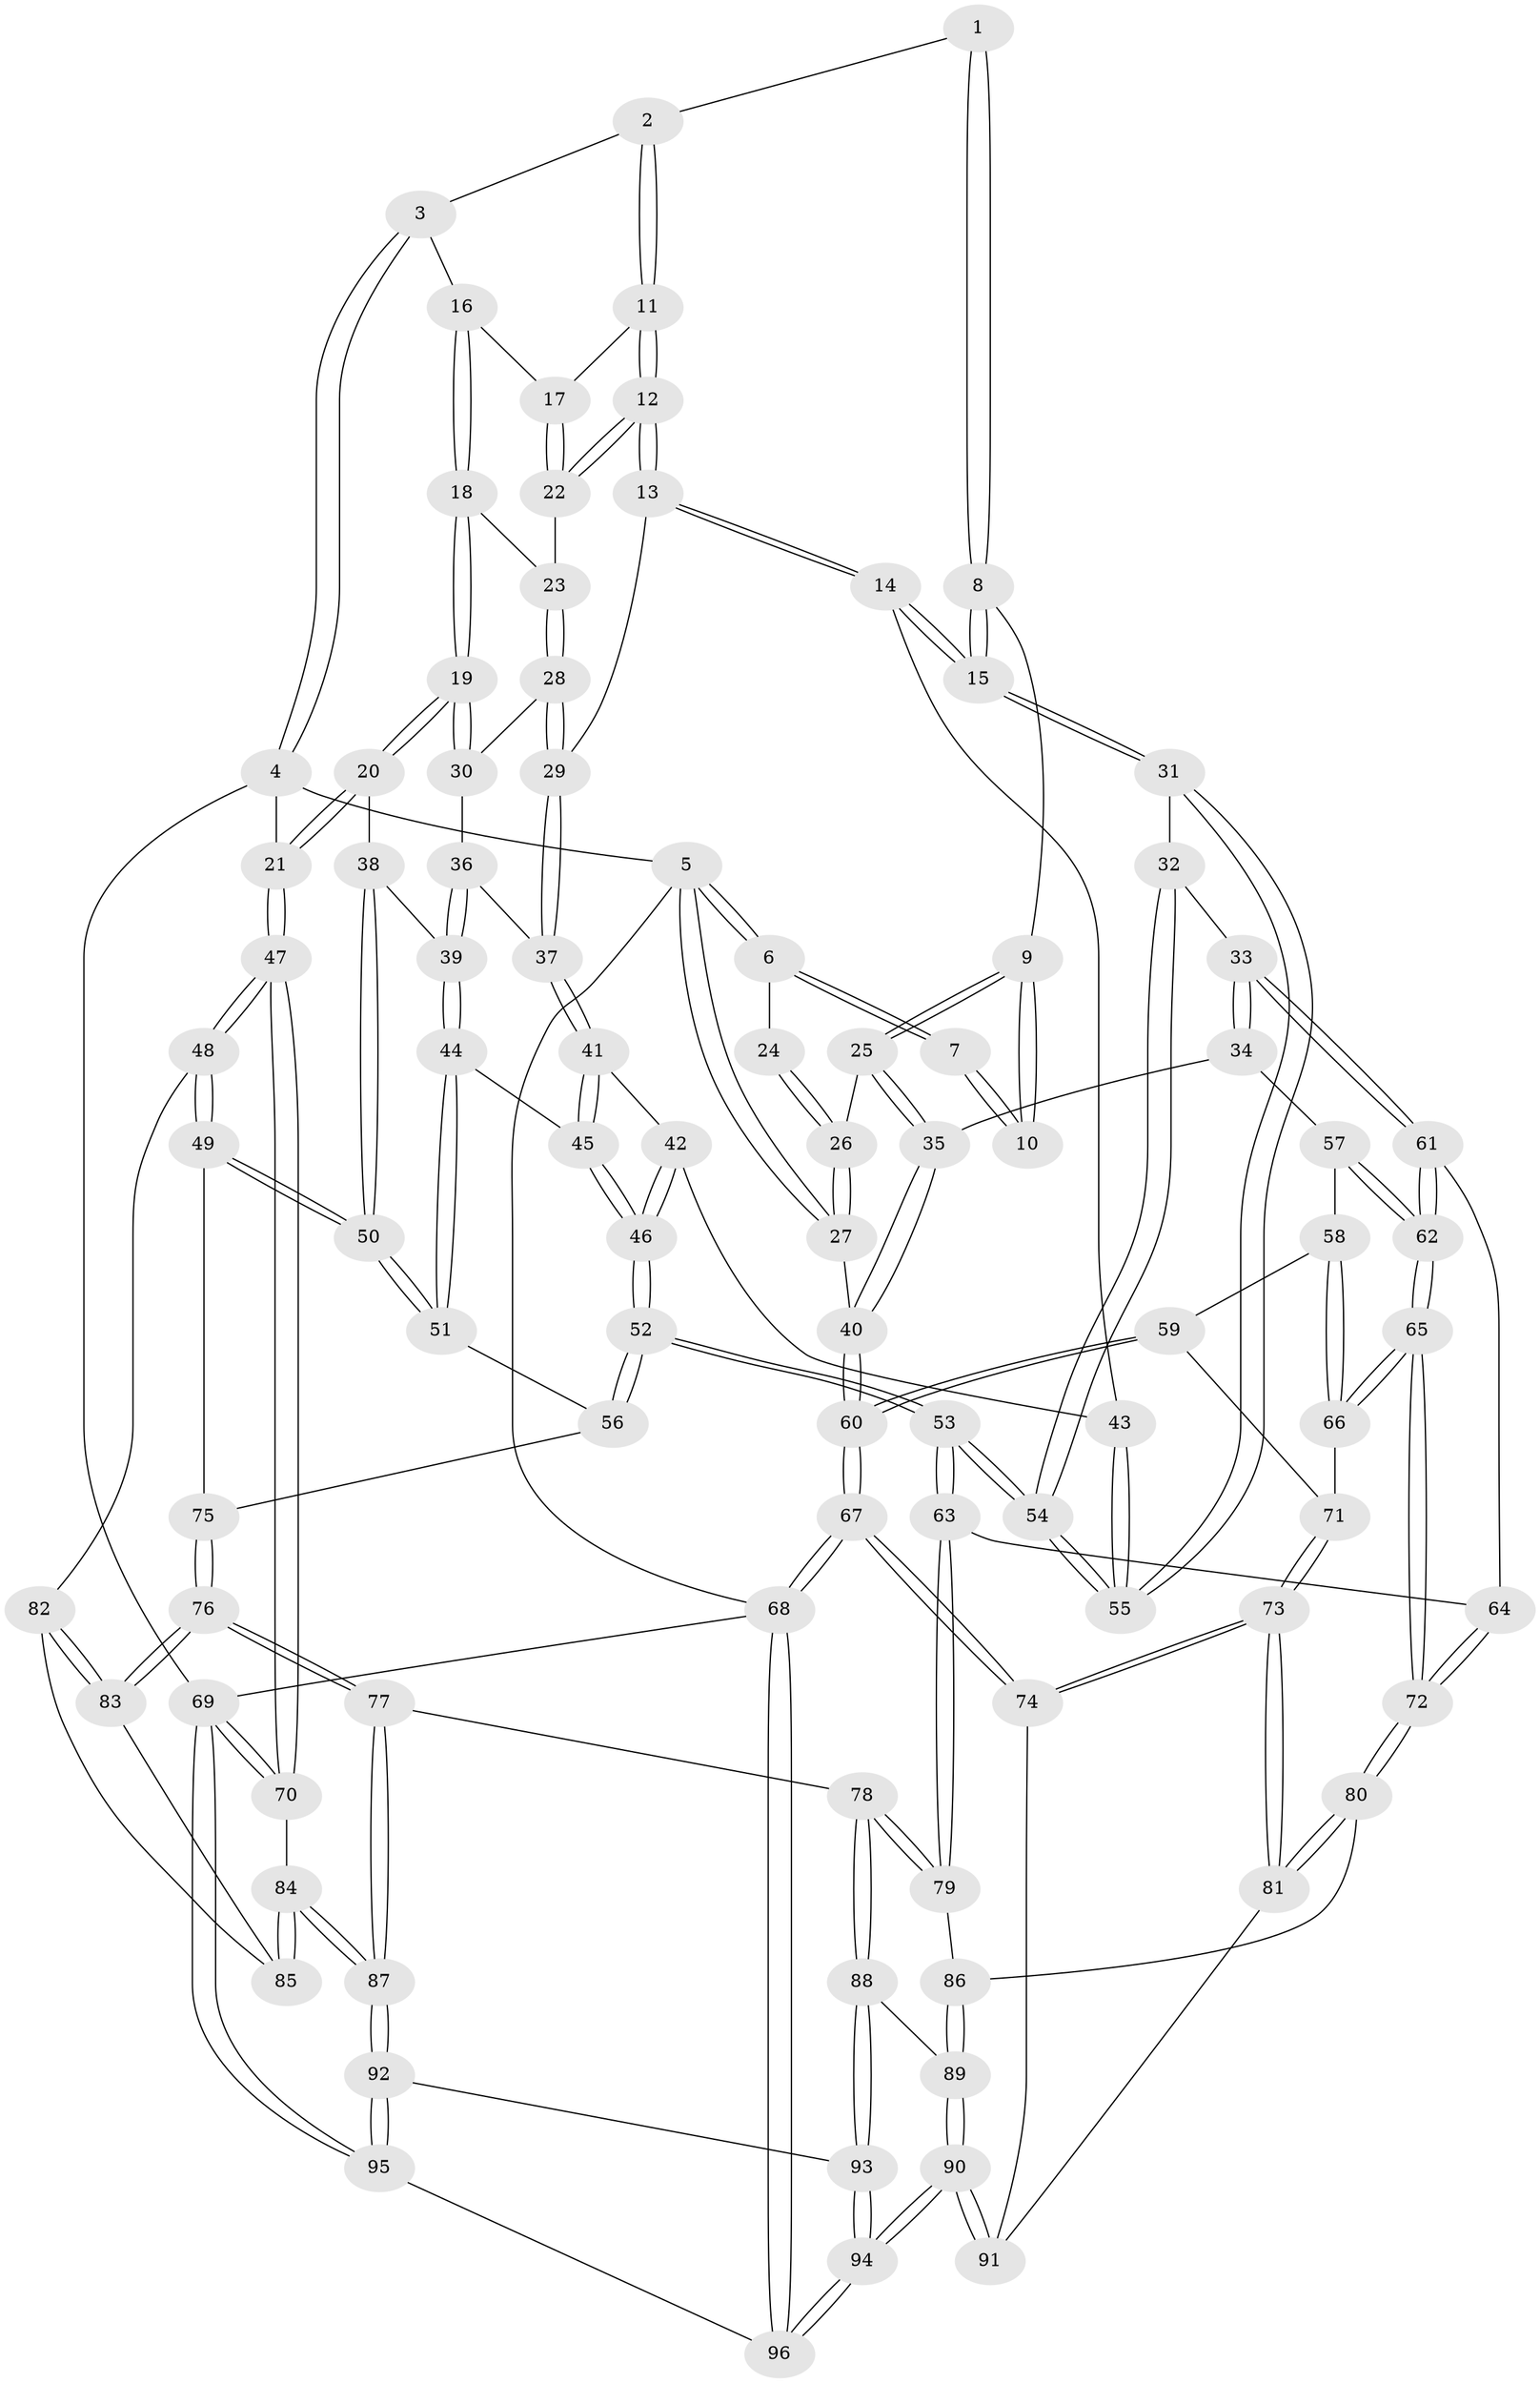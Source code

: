 // coarse degree distribution, {3: 0.1864406779661017, 4: 0.4576271186440678, 6: 0.06779661016949153, 5: 0.288135593220339}
// Generated by graph-tools (version 1.1) at 2025/24/03/03/25 07:24:34]
// undirected, 96 vertices, 237 edges
graph export_dot {
graph [start="1"]
  node [color=gray90,style=filled];
  1 [pos="+0.5120106587002002+0"];
  2 [pos="+0.5292814760807502+0"];
  3 [pos="+0.7774399407033005+0"];
  4 [pos="+1+0"];
  5 [pos="+0+0"];
  6 [pos="+0+0"];
  7 [pos="+0.15812176146742243+0"];
  8 [pos="+0.36238791955976435+0.15686839975053896"];
  9 [pos="+0.21249540739498185+0.06831712161936962"];
  10 [pos="+0.20318977872518781+0.05510494142478054"];
  11 [pos="+0.5683091399859521+0"];
  12 [pos="+0.5778073873430432+0.15600433447454956"];
  13 [pos="+0.5380155405502978+0.24153124621709288"];
  14 [pos="+0.4547757807513063+0.2864028967343813"];
  15 [pos="+0.42073737700447283+0.2961444071470344"];
  16 [pos="+0.7978082934301246+0.014816490678635452"];
  17 [pos="+0.7220730497760078+0.08798271036034311"];
  18 [pos="+0.8749117933313145+0.12082036686588477"];
  19 [pos="+1+0.17857306293580297"];
  20 [pos="+1+0.18030417732527712"];
  21 [pos="+1+0.13196661534575743"];
  22 [pos="+0.7092425706424569+0.12269294991842918"];
  23 [pos="+0.7630076615891602+0.18500978340529067"];
  24 [pos="+0.08442677956946336+0.11400449973857157"];
  25 [pos="+0.14777333133915907+0.27703846323539805"];
  26 [pos="+0.04612518394936372+0.15366884069348982"];
  27 [pos="+0+0.16035384873863287"];
  28 [pos="+0.7557744991771584+0.2198109396639036"];
  29 [pos="+0.7049853917156014+0.29063346439357945"];
  30 [pos="+0.881363157022942+0.259785829361281"];
  31 [pos="+0.40464592928117543+0.31909216044257915"];
  32 [pos="+0.3992604859582058+0.3260329066155695"];
  33 [pos="+0.37346132196736653+0.3516491454717197"];
  34 [pos="+0.25090695903797666+0.3595512308394654"];
  35 [pos="+0.15249574431832652+0.2969750209407937"];
  36 [pos="+0.8419210881470908+0.3135983735742316"];
  37 [pos="+0.7298311703467213+0.3309770335350215"];
  38 [pos="+0.9364320345246777+0.38639612184714217"];
  39 [pos="+0.8858495089376079+0.3977548362002967"];
  40 [pos="+0+0.3907586442000572"];
  41 [pos="+0.7302623127846957+0.3430254602281439"];
  42 [pos="+0.7221893318727928+0.3701204003977459"];
  43 [pos="+0.6396525276358478+0.4305925809109101"];
  44 [pos="+0.8633626802155213+0.4230018596094127"];
  45 [pos="+0.8559891435011711+0.4243259681969348"];
  46 [pos="+0.7622551007928142+0.5001576445112387"];
  47 [pos="+1+0.6341971522158436"];
  48 [pos="+1+0.6102033734311012"];
  49 [pos="+1+0.6018257405012198"];
  50 [pos="+1+0.5816069320660249"];
  51 [pos="+0.8889896135831861+0.4802014964943688"];
  52 [pos="+0.7416371719613702+0.5820319707380417"];
  53 [pos="+0.660370096066629+0.6337791039748181"];
  54 [pos="+0.6405733212943492+0.5679309199914275"];
  55 [pos="+0.6351287331770309+0.49415716857845277"];
  56 [pos="+0.7761351119066796+0.5831373294402987"];
  57 [pos="+0.17839852505818526+0.45709472735591516"];
  58 [pos="+0.13537751229858475+0.49549933577658356"];
  59 [pos="+0.054050138673772015+0.5347651958977707"];
  60 [pos="+0+0.5094883468449262"];
  61 [pos="+0.38235513488199335+0.4356028207476037"];
  62 [pos="+0.30795507828923724+0.6541728913672258"];
  63 [pos="+0.657478785062167+0.6386489346454167"];
  64 [pos="+0.5178230968649273+0.5842613490158965"];
  65 [pos="+0.303841859963923+0.6765838654594051"];
  66 [pos="+0.27190315629109324+0.6608809850120085"];
  67 [pos="+0+1"];
  68 [pos="+0+1"];
  69 [pos="+1+1"];
  70 [pos="+1+0.7118583452405329"];
  71 [pos="+0.11405632396304999+0.6224523256899543"];
  72 [pos="+0.31289858392865205+0.7037868209400538"];
  73 [pos="+0.06369205686099932+0.8727780559602637"];
  74 [pos="+0.038230611655583946+0.895458192597039"];
  75 [pos="+0.920583383873872+0.6154024803081993"];
  76 [pos="+0.8055665407080104+0.8018771277231668"];
  77 [pos="+0.7858484189836626+0.8130945079344242"];
  78 [pos="+0.7009892264040958+0.7833169156141898"];
  79 [pos="+0.6549953118745984+0.6754025053928285"];
  80 [pos="+0.3142026936725615+0.719367920574935"];
  81 [pos="+0.2865513283873767+0.7518098071025286"];
  82 [pos="+0.9622875659218242+0.7100748919162955"];
  83 [pos="+0.8514907623894061+0.7901371412208221"];
  84 [pos="+0.9895681243211899+0.8218588741684164"];
  85 [pos="+0.9315301701544584+0.8015392078577565"];
  86 [pos="+0.42196920069497174+0.7659405635488143"];
  87 [pos="+0.8778237766309159+0.9545538400490526"];
  88 [pos="+0.6964674755198293+0.7904977144048566"];
  89 [pos="+0.4626339570579359+0.8684924735227507"];
  90 [pos="+0.4689148195710376+1"];
  91 [pos="+0.34141464318409404+0.9623058670023669"];
  92 [pos="+0.9003998690959312+1"];
  93 [pos="+0.6411615166076068+0.9285925048445872"];
  94 [pos="+0.48848715230014167+1"];
  95 [pos="+1+1"];
  96 [pos="+0.48840854416382534+1"];
  1 -- 2;
  1 -- 8;
  1 -- 8;
  2 -- 3;
  2 -- 11;
  2 -- 11;
  3 -- 4;
  3 -- 4;
  3 -- 16;
  4 -- 5;
  4 -- 21;
  4 -- 69;
  5 -- 6;
  5 -- 6;
  5 -- 27;
  5 -- 27;
  5 -- 68;
  6 -- 7;
  6 -- 7;
  6 -- 24;
  7 -- 10;
  7 -- 10;
  8 -- 9;
  8 -- 15;
  8 -- 15;
  9 -- 10;
  9 -- 10;
  9 -- 25;
  9 -- 25;
  11 -- 12;
  11 -- 12;
  11 -- 17;
  12 -- 13;
  12 -- 13;
  12 -- 22;
  12 -- 22;
  13 -- 14;
  13 -- 14;
  13 -- 29;
  14 -- 15;
  14 -- 15;
  14 -- 43;
  15 -- 31;
  15 -- 31;
  16 -- 17;
  16 -- 18;
  16 -- 18;
  17 -- 22;
  17 -- 22;
  18 -- 19;
  18 -- 19;
  18 -- 23;
  19 -- 20;
  19 -- 20;
  19 -- 30;
  19 -- 30;
  20 -- 21;
  20 -- 21;
  20 -- 38;
  21 -- 47;
  21 -- 47;
  22 -- 23;
  23 -- 28;
  23 -- 28;
  24 -- 26;
  24 -- 26;
  25 -- 26;
  25 -- 35;
  25 -- 35;
  26 -- 27;
  26 -- 27;
  27 -- 40;
  28 -- 29;
  28 -- 29;
  28 -- 30;
  29 -- 37;
  29 -- 37;
  30 -- 36;
  31 -- 32;
  31 -- 55;
  31 -- 55;
  32 -- 33;
  32 -- 54;
  32 -- 54;
  33 -- 34;
  33 -- 34;
  33 -- 61;
  33 -- 61;
  34 -- 35;
  34 -- 57;
  35 -- 40;
  35 -- 40;
  36 -- 37;
  36 -- 39;
  36 -- 39;
  37 -- 41;
  37 -- 41;
  38 -- 39;
  38 -- 50;
  38 -- 50;
  39 -- 44;
  39 -- 44;
  40 -- 60;
  40 -- 60;
  41 -- 42;
  41 -- 45;
  41 -- 45;
  42 -- 43;
  42 -- 46;
  42 -- 46;
  43 -- 55;
  43 -- 55;
  44 -- 45;
  44 -- 51;
  44 -- 51;
  45 -- 46;
  45 -- 46;
  46 -- 52;
  46 -- 52;
  47 -- 48;
  47 -- 48;
  47 -- 70;
  47 -- 70;
  48 -- 49;
  48 -- 49;
  48 -- 82;
  49 -- 50;
  49 -- 50;
  49 -- 75;
  50 -- 51;
  50 -- 51;
  51 -- 56;
  52 -- 53;
  52 -- 53;
  52 -- 56;
  52 -- 56;
  53 -- 54;
  53 -- 54;
  53 -- 63;
  53 -- 63;
  54 -- 55;
  54 -- 55;
  56 -- 75;
  57 -- 58;
  57 -- 62;
  57 -- 62;
  58 -- 59;
  58 -- 66;
  58 -- 66;
  59 -- 60;
  59 -- 60;
  59 -- 71;
  60 -- 67;
  60 -- 67;
  61 -- 62;
  61 -- 62;
  61 -- 64;
  62 -- 65;
  62 -- 65;
  63 -- 64;
  63 -- 79;
  63 -- 79;
  64 -- 72;
  64 -- 72;
  65 -- 66;
  65 -- 66;
  65 -- 72;
  65 -- 72;
  66 -- 71;
  67 -- 68;
  67 -- 68;
  67 -- 74;
  67 -- 74;
  68 -- 96;
  68 -- 96;
  68 -- 69;
  69 -- 70;
  69 -- 70;
  69 -- 95;
  69 -- 95;
  70 -- 84;
  71 -- 73;
  71 -- 73;
  72 -- 80;
  72 -- 80;
  73 -- 74;
  73 -- 74;
  73 -- 81;
  73 -- 81;
  74 -- 91;
  75 -- 76;
  75 -- 76;
  76 -- 77;
  76 -- 77;
  76 -- 83;
  76 -- 83;
  77 -- 78;
  77 -- 87;
  77 -- 87;
  78 -- 79;
  78 -- 79;
  78 -- 88;
  78 -- 88;
  79 -- 86;
  80 -- 81;
  80 -- 81;
  80 -- 86;
  81 -- 91;
  82 -- 83;
  82 -- 83;
  82 -- 85;
  83 -- 85;
  84 -- 85;
  84 -- 85;
  84 -- 87;
  84 -- 87;
  86 -- 89;
  86 -- 89;
  87 -- 92;
  87 -- 92;
  88 -- 89;
  88 -- 93;
  88 -- 93;
  89 -- 90;
  89 -- 90;
  90 -- 91;
  90 -- 91;
  90 -- 94;
  90 -- 94;
  92 -- 93;
  92 -- 95;
  92 -- 95;
  93 -- 94;
  93 -- 94;
  94 -- 96;
  94 -- 96;
  95 -- 96;
}
